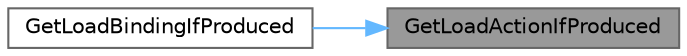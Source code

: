 digraph "GetLoadActionIfProduced"
{
 // INTERACTIVE_SVG=YES
 // LATEX_PDF_SIZE
  bgcolor="transparent";
  edge [fontname=Helvetica,fontsize=10,labelfontname=Helvetica,labelfontsize=10];
  node [fontname=Helvetica,fontsize=10,shape=box,height=0.2,width=0.4];
  rankdir="RL";
  Node1 [id="Node000001",label="GetLoadActionIfProduced",height=0.2,width=0.4,color="gray40", fillcolor="grey60", style="filled", fontcolor="black",tooltip="Returns 'Load' if the texture has already been produced by a prior pass, or the requested initial act..."];
  Node1 -> Node2 [id="edge1_Node000001_Node000002",dir="back",color="steelblue1",style="solid",tooltip=" "];
  Node2 [id="Node000002",label="GetLoadBindingIfProduced",height=0.2,width=0.4,color="grey40", fillcolor="white", style="filled",URL="$d6/d45/RenderGraphUtils_8h.html#a7e68cea4635def29f81bf87e156712b1",tooltip="Returns a binding with the requested initial action, or a load action if the resource has been produc..."];
}
